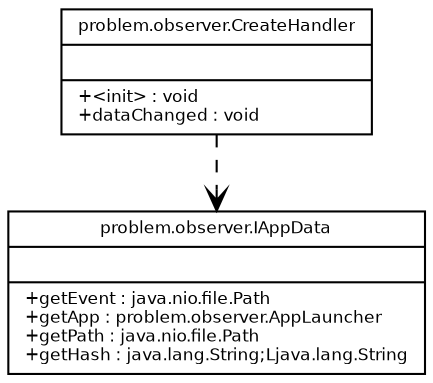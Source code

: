 digraph G {
fontname = "Bitstream Vera Sans"
fontsize = 8
node [
fontname = "Bitstream Vera Sans"
fontsize = 8
shape = "record"
]
edge [
fontname = "Bitstream Vera Sans"
fontsize = 8
]
problemobserverIAppData [
label = "{problem.observer.IAppData||+getEvent : java.nio.file.Path\l+getApp : problem.observer.AppLauncher\l+getPath : java.nio.file.Path\l+getHash : java.lang.String;Ljava.lang.String\l}"
]
problemobserverCreateHandler [
label = "{problem.observer.CreateHandler||+\<init\> : void\l+dataChanged : void\l}"
]
edge [ arrowhead = "empty", style = "none" ]
edge [ arrowhead = "empty", style = "dashed" ]
edge [ arrowhead = "vee", style = "dashed" ]
problemobserverCreateHandler -> problemobserverIAppData
edge [ arrowhead = "vee", style = "none" ]
}
